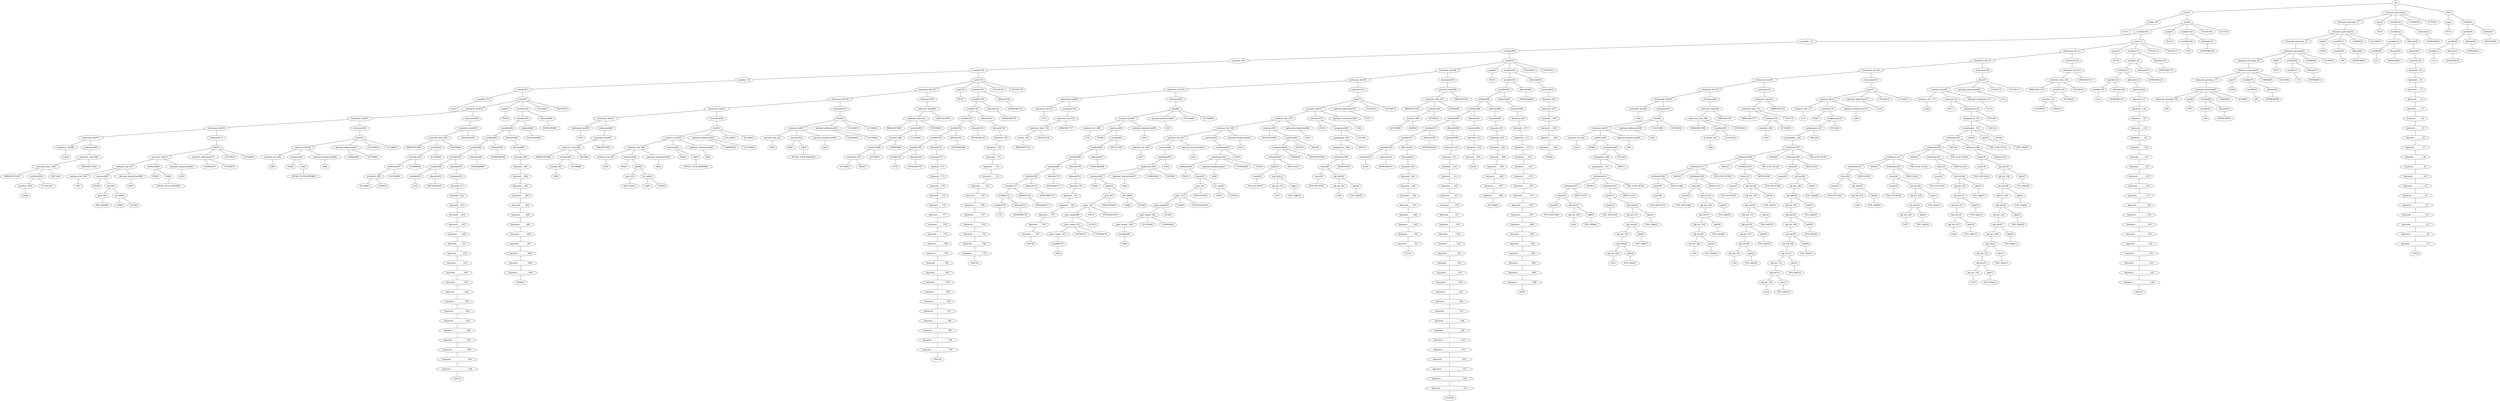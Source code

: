 strict graph {
	S0 -- actlist1
	S0 -- dramatis_personae2
	S0 -- title3

	title3 -- peq4
	title3 -- wordlist5

	wordlist5 -- wordlist6
	wordlist5 -- allwords7

	allwords7 -- ANYWORD8


	wordlist6 -- wordlist9
	wordlist6 -- allwords10

	allwords10 -- ANYWORD11


	wordlist9 -- wordlist12
	wordlist9 -- allwords13

	allwords13 -- ANYWORD14


	wordlist12 -- λ15

	peq4 -- PE16


	dramatis_personae2 -- dramatis_personae_17
	dramatis_personae2 -- peq18
	dramatis_personae2 -- wordlist19
	dramatis_personae2 -- COMMA20
	dramatis_personae2 -- ACTOR21



	wordlist19 -- wordlist22
	wordlist19 -- allwords23

	allwords23 -- ANYWORD24


	wordlist22 -- wordlist25
	wordlist22 -- allwords26

	allwords26 -- keyword27

	keyword27 -- keyword_28

	keyword_28 -- keyword__29

	keyword__29 -- keyword___30

	keyword___30 -- keyword____31

	keyword____31 -- keyword_____32

	keyword_____32 -- keyword______33

	keyword______33 -- keyword_______34

	keyword_______34 -- keyword________35

	keyword________35 -- keyword_________36

	keyword_________36 -- keyword__________37

	keyword__________37 -- keyword___________38

	keyword___________38 -- keyword____________39

	keyword____________39 -- keyword_____________40

	keyword_____________40 -- keyword______________41

	keyword______________41 -- keyword_______________42

	keyword_______________42 -- keyword________________43

	keyword________________43 -- keyword_________________44

	keyword_________________44 -- keyword__________________45

	keyword__________________45 -- keyword___________________46

	keyword___________________46 -- keyword____________________47

	keyword____________________47 -- THE48


	wordlist25 -- wordlist49
	wordlist25 -- allwords50

	allwords50 -- ANYWORD51


	wordlist49 -- λ52

	peq18 -- PE53


	dramatis_personae_17 -- dramatis_personae54

	dramatis_personae54 -- dramatis_personae_55
	dramatis_personae54 -- peq56
	dramatis_personae54 -- wordlist57
	dramatis_personae54 -- COMMA58
	dramatis_personae54 -- ACTOR59



	wordlist57 -- wordlist60
	wordlist57 -- allwords61

	allwords61 -- ANYWORD62


	wordlist60 -- λ63

	peq56 -- PE64


	dramatis_personae_55 -- dramatis_personae65

	dramatis_personae65 -- dramatis_personae_66
	dramatis_personae65 -- peq67
	dramatis_personae65 -- wordlist68
	dramatis_personae65 -- COMMA69
	dramatis_personae65 -- ACTOR70



	wordlist68 -- wordlist71
	wordlist68 -- allwords72

	allwords72 -- ANYWORD73


	wordlist71 -- λ74

	peq67 -- PE75


	dramatis_personae_66 -- dramatis_personae76

	dramatis_personae76 -- dramatis_personae_77
	dramatis_personae76 -- peq78
	dramatis_personae76 -- wordlist79
	dramatis_personae76 -- COMMA80
	dramatis_personae76 -- ACTOR81



	wordlist79 -- wordlist82
	wordlist79 -- allwords83

	allwords83 -- ANYWORD84


	wordlist82 -- λ85

	peq78 -- PE86


	dramatis_personae_77 -- dramatis_personae87

	dramatis_personae87 -- dramatis_personae_88
	dramatis_personae87 -- peq89
	dramatis_personae87 -- wordlist90
	dramatis_personae87 -- COMMA91
	dramatis_personae87 -- ACTOR92



	wordlist90 -- wordlist93
	wordlist90 -- allwords94

	allwords94 -- ANYWORD95


	wordlist93 -- λ96

	peq89 -- PE97


	dramatis_personae_88 -- λ98

	actlist1 -- actlist_99
	actlist1 -- act100

	act100 -- scenelist101
	act100 -- peq102
	act100 -- wordlist103
	act100 -- COLON104
	act100 -- ACT105



	wordlist103 -- wordlist106
	wordlist103 -- allwords107

	allwords107 -- ANYWORD108


	wordlist106 -- λ109

	peq102 -- PE110


	scenelist101 -- scenelist_111
	scenelist101 -- scene112

	scene112 -- statement_list113
	scene112 -- peq114
	scene112 -- wordlist115
	scene112 -- COLON116
	scene112 -- SCENE117



	wordlist115 -- wordlist118
	wordlist115 -- allwords119

	allwords119 -- ANYWORD120


	wordlist118 -- wordlist121
	wordlist118 -- allwords122

	allwords122 -- ANYWORD123


	wordlist121 -- wordlist124
	wordlist121 -- allwords125

	allwords125 -- keyword126

	keyword126 -- keyword_127

	keyword_127 -- keyword__128

	keyword__128 -- keyword___129

	keyword___129 -- keyword____130

	keyword____130 -- keyword_____131

	keyword_____131 -- keyword______132

	keyword______132 -- keyword_______133

	keyword_______133 -- keyword________134

	keyword________134 -- keyword_________135

	keyword_________135 -- keyword__________136

	keyword__________136 -- keyword___________137

	keyword___________137 -- keyword____________138

	keyword____________138 -- keyword_____________139

	keyword_____________139 -- keyword______________140

	keyword______________140 -- keyword_______________141

	keyword_______________141 -- keyword________________142

	keyword________________142 -- keyword_________________143

	keyword_________________143 -- keyword__________________144

	keyword__________________144 -- keyword___________________145

	keyword___________________145 -- keyword____________________146

	keyword____________________146 -- THE147


	wordlist124 -- wordlist148
	wordlist124 -- allwords149

	allwords149 -- ANYWORD150


	wordlist148 -- λ151

	peq114 -- PE152


	statement_list113 -- statement_list153
	statement_list113 -- statement154

	statement154 -- enterexit_stmt155

	enterexit_stmt155 -- enterexit_stmt_156
	enterexit_stmt155 -- LBRACKET157


	enterexit_stmt_156 -- RBRACKET158
	enterexit_stmt_156 -- actorlist159
	enterexit_stmt_156 -- ENTER160


	actorlist159 -- actorlist_161
	actorlist159 -- ACTOR162


	actorlist_161 -- ACTOR163
	actorlist_161 -- AND164




	statement_list153 -- statement_list165
	statement_list153 -- statement166

	statement166 -- line167

	line167 -- sentence_list168
	line167 -- optional_addressee169
	line167 -- COLON170
	line167 -- ACTOR171



	optional_addressee169 -- λ172

	sentence_list168 -- sentence_list_173
	sentence_list168 -- sentence174
	sentence_list168 -- optional_interjection175

	optional_interjection175 -- λ176

	sentence174 -- PE177
	sentence174 -- assignment178

	assignment178 -- assignment_179
	assignment178 -- YOU180


	assignment_179 -- assignment__181
	assignment_179 -- ARE182


	assignment__181 -- arithmetic183
	assignment__181 -- AS184
	assignment__181 -- adj185
	assignment__181 -- AS186


	adj185 -- POS_ADJ187



	arithmetic183 -- arithmetic188
	arithmetic183 -- AND189
	arithmetic183 -- arithmetic190
	arithmetic183 -- THE_SUM_OF191


	arithmetic190 -- value192
	arithmetic190 -- ARTICLE193


	value192 -- noun194
	value192 -- adj_list195

	adj_list195 -- adj_list_196
	adj_list195 -- adj197

	adj197 -- POS_ADJ198


	adj_list_196 -- adj_list199

	adj_list199 -- adj_list_200
	adj_list199 -- adj201

	adj201 -- POS_ADJ202


	adj_list_200 -- adj_list203

	adj_list203 -- adj_list_204
	adj_list203 -- adj205

	adj205 -- POS_ADJ206


	adj_list_204 -- adj_list207

	adj_list207 -- adj_list_208
	adj_list207 -- adj209

	adj209 -- POS_ADJ210


	adj_list_208 -- adj_list211

	adj_list211 -- adj_list_212
	adj_list211 -- adj213

	adj213 -- POS_ADJ214


	adj_list_212 -- adj_list215

	adj_list215 -- adj_list_216
	adj_list215 -- adj217

	adj217 -- POS_ADJ218


	adj_list_216 -- λ219

	noun194 -- POS_NOUN220



	arithmetic188 -- arithmetic221
	arithmetic188 -- AND222
	arithmetic188 -- arithmetic223
	arithmetic188 -- THE_SUM_OF224


	arithmetic223 -- value225
	arithmetic223 -- ARTICLE226


	value225 -- noun227
	value225 -- adj_list228

	adj_list228 -- adj_list_229
	adj_list228 -- adj230

	adj230 -- POS_ADJ231


	adj_list_229 -- adj_list232

	adj_list232 -- adj_list_233
	adj_list232 -- adj234

	adj234 -- POS_ADJ235


	adj_list_233 -- adj_list236

	adj_list236 -- adj_list_237
	adj_list236 -- adj238

	adj238 -- POS_ADJ239


	adj_list_237 -- λ240

	noun227 -- POS_NOUN241



	arithmetic221 -- arithmetic242
	arithmetic221 -- AND243
	arithmetic221 -- arithmetic244
	arithmetic221 -- THE_SUM_OF245


	arithmetic244 -- value246
	arithmetic244 -- ARTICLE247


	value246 -- noun248
	value246 -- adj_list249

	adj_list249 -- adj_list_250
	adj_list249 -- adj251

	adj251 -- POS_ADJ252


	adj_list_250 -- adj_list253

	adj_list253 -- adj_list_254
	adj_list253 -- adj255

	adj255 -- POS_ADJ256


	adj_list_254 -- λ257

	noun248 -- POS_NOUN258



	arithmetic242 -- value259
	arithmetic242 -- ARTICLE260


	value259 -- noun261
	value259 -- adj_list262

	adj_list262 -- adj_list_263
	adj_list262 -- adj264

	adj264 -- POS_ADJ265


	adj_list_263 -- λ266

	noun261 -- POS_NOUN267



	sentence_list_173 -- λ268

	statement_list165 -- statement_list269
	statement_list165 -- statement270

	statement270 -- line271

	line271 -- sentence_list272
	line271 -- optional_addressee273
	line271 -- COLON274
	line271 -- ACTOR275



	optional_addressee273 -- λ276

	sentence_list272 -- sentence_list_277
	sentence_list272 -- sentence278
	sentence_list272 -- optional_interjection279

	optional_interjection279 -- λ280

	sentence278 -- PE281
	sentence278 -- assignment282

	assignment282 -- assignment_283
	assignment282 -- YOU284


	assignment_283 -- assignment__285
	assignment_283 -- ARE286


	assignment__285 -- arithmetic287

	arithmetic287 -- arithmetic288
	arithmetic287 -- AND289
	arithmetic287 -- arithmetic290
	arithmetic287 -- THE_SUM_OF291


	arithmetic290 -- value292
	arithmetic290 -- ARTICLE293


	value292 -- noun294
	value292 -- adj_list295

	adj_list295 -- adj_list_296
	adj_list295 -- adj297

	adj297 -- POS_ADJ298


	adj_list_296 -- adj_list299

	adj_list299 -- adj_list_300
	adj_list299 -- adj301

	adj301 -- POS_ADJ302


	adj_list_300 -- adj_list303

	adj_list303 -- adj_list_304
	adj_list303 -- adj305

	adj305 -- POS_ADJ306


	adj_list_304 -- adj_list307

	adj_list307 -- adj_list_308
	adj_list307 -- adj309

	adj309 -- POS_ADJ310


	adj_list_308 -- adj_list311

	adj_list311 -- adj_list_312
	adj_list311 -- adj313

	adj313 -- POS_ADJ314


	adj_list_312 -- adj_list315

	adj_list315 -- adj_list_316
	adj_list315 -- adj317

	adj317 -- POS_ADJ318


	adj_list_316 -- λ319

	noun294 -- POS_NOUN320



	arithmetic288 -- arithmetic321
	arithmetic288 -- AND322
	arithmetic288 -- arithmetic323
	arithmetic288 -- THE_SUM_OF324


	arithmetic323 -- value325
	arithmetic323 -- ARTICLE326


	value325 -- noun327
	value325 -- adj_list328

	adj_list328 -- adj_list_329
	adj_list328 -- adj330

	adj330 -- POS_ADJ331


	adj_list_329 -- adj_list332

	adj_list332 -- adj_list_333
	adj_list332 -- adj334

	adj334 -- POS_ADJ335


	adj_list_333 -- adj_list336

	adj_list336 -- adj_list_337
	adj_list336 -- adj338

	adj338 -- POS_ADJ339


	adj_list_337 -- adj_list340

	adj_list340 -- adj_list_341
	adj_list340 -- adj342

	adj342 -- POS_ADJ343


	adj_list_341 -- λ344

	noun327 -- POS_NOUN345



	arithmetic321 -- arithmetic346
	arithmetic321 -- AND347
	arithmetic321 -- arithmetic348
	arithmetic321 -- THE_SUM_OF349


	arithmetic348 -- value350
	arithmetic348 -- ARTICLE351


	value350 -- noun352
	value350 -- adj_list353

	adj_list353 -- adj_list_354
	adj_list353 -- adj355

	adj355 -- POS_ADJ356


	adj_list_354 -- adj_list357

	adj_list357 -- adj_list_358
	adj_list357 -- adj359

	adj359 -- POS_ADJ360


	adj_list_358 -- adj_list361

	adj_list361 -- adj_list_362
	adj_list361 -- adj363

	adj363 -- POS_ADJ364


	adj_list_362 -- λ365

	noun352 -- POS_NOUN366



	arithmetic346 -- value367
	arithmetic346 -- ARTICLE368


	value367 -- noun369

	noun369 -- POS_NOUN370



	sentence_list_277 -- λ371

	statement_list269 -- statement_list372
	statement_list269 -- statement373

	statement373 -- enterexit_stmt374

	enterexit_stmt374 -- enterexit_stmt_375
	enterexit_stmt374 -- LBRACKET376


	enterexit_stmt_375 -- RBRACKET377
	enterexit_stmt_375 -- actorlist378
	enterexit_stmt_375 -- EXIT379


	actorlist378 -- actorlist_380
	actorlist378 -- ACTOR381


	actorlist_380 -- λ382


	statement_list372 -- statement_list383
	statement_list372 -- statement384

	statement384 -- enterexit_stmt385

	enterexit_stmt385 -- enterexit_stmt_386
	enterexit_stmt385 -- LBRACKET387


	enterexit_stmt_386 -- RBRACKET388
	enterexit_stmt_386 -- actorlist389
	enterexit_stmt_386 -- ENTER390


	actorlist389 -- actorlist_391
	actorlist389 -- ACTOR392


	actorlist_391 -- λ393


	statement_list383 -- statement_list394
	statement_list383 -- statement395

	statement395 -- line396

	line396 -- sentence_list397
	line396 -- optional_addressee398
	line396 -- COLON399
	line396 -- ACTOR400



	optional_addressee398 -- λ401

	sentence_list397 -- sentence_list_402
	sentence_list397 -- sentence403
	sentence_list397 -- optional_interjection404

	optional_interjection404 -- λ405

	sentence403 -- PE406
	sentence403 -- assignment407

	assignment407 -- assignment_408
	assignment407 -- YOU409


	assignment_408 -- assignment__410
	assignment_408 -- ARE411


	assignment__410 -- arithmetic412

	arithmetic412 -- arithmetic413
	arithmetic412 -- AND414
	arithmetic412 -- arithmetic415
	arithmetic412 -- THE_SUM_OF416


	arithmetic415 -- value417
	arithmetic415 -- ARTICLE418


	value417 -- noun419
	value417 -- adj_list420

	adj_list420 -- adj_list_421
	adj_list420 -- adj422

	adj422 -- POS_ADJ423


	adj_list_421 -- adj_list424

	adj_list424 -- adj_list_425
	adj_list424 -- adj426

	adj426 -- POS_ADJ427


	adj_list_425 -- adj_list428

	adj_list428 -- adj_list_429
	adj_list428 -- adj430

	adj430 -- POS_ADJ431


	adj_list_429 -- λ432

	noun419 -- POS_NOUN433



	arithmetic413 -- value434
	arithmetic413 -- ARTICLE435


	value434 -- noun436
	value434 -- adj_list437

	adj_list437 -- adj_list_438
	adj_list437 -- adj439

	adj439 -- POS_ADJ440


	adj_list_438 -- λ441

	noun436 -- POS_NOUN442



	sentence_list_402 -- λ443

	statement_list394 -- λ444

	scenelist_111 -- scenelist445

	scenelist445 -- scenelist_446
	scenelist445 -- scene447

	scene447 -- statement_list448
	scene447 -- peq449
	scene447 -- wordlist450
	scene447 -- COLON451
	scene447 -- SCENE452



	wordlist450 -- wordlist453
	wordlist450 -- allwords454

	allwords454 -- keyword455

	keyword455 -- keyword_456

	keyword_456 -- keyword__457

	keyword__457 -- keyword___458

	keyword___458 -- keyword____459

	keyword____459 -- keyword_____460

	keyword_____460 -- keyword______461

	keyword______461 -- WE462


	wordlist453 -- wordlist463
	wordlist453 -- allwords464

	allwords464 -- ANYWORD465


	wordlist463 -- wordlist466
	wordlist463 -- allwords467

	allwords467 -- keyword468

	keyword468 -- keyword_469

	keyword_469 -- keyword__470

	keyword__470 -- keyword___471

	keyword___471 -- keyword____472

	keyword____472 -- keyword_____473

	keyword_____473 -- keyword______474

	keyword______474 -- keyword_______475

	keyword_______475 -- keyword________476

	keyword________476 -- keyword_________477

	keyword_________477 -- keyword__________478

	keyword__________478 -- keyword___________479

	keyword___________479 -- keyword____________480

	keyword____________480 -- keyword_____________481

	keyword_____________481 -- keyword______________482

	keyword______________482 -- keyword_______________483

	keyword_______________483 -- keyword________________484

	keyword________________484 -- keyword_________________485

	keyword_________________485 -- keyword__________________486

	keyword__________________486 -- IF487


	wordlist466 -- wordlist488
	wordlist466 -- allwords489

	allwords489 -- keyword490

	keyword490 -- keyword_491

	keyword_491 -- keyword__492

	keyword__492 -- keyword___493

	keyword___493 -- keyword____494

	keyword____494 -- keyword_____495

	keyword_____495 -- keyword______496

	keyword______496 -- keyword_______497

	keyword_______497 -- keyword________498

	keyword________498 -- ACTOR499


	wordlist488 -- wordlist500
	wordlist488 -- allwords501

	allwords501 -- keyword502

	keyword502 -- keyword_503

	keyword_503 -- keyword__504

	keyword__504 -- keyword___505

	keyword___505 -- IS506


	wordlist500 -- wordlist507
	wordlist500 -- allwords508

	allwords508 -- keyword509

	keyword509 -- keyword_510

	keyword_510 -- keyword__511

	keyword__511 -- keyword___512

	keyword___512 -- keyword____513

	keyword____513 -- keyword_____514

	keyword_____514 -- keyword______515

	keyword______515 -- keyword_______516

	keyword_______516 -- keyword________517

	keyword________517 -- keyword_________518

	keyword_________518 -- keyword__________519

	keyword__________519 -- keyword___________520

	keyword___________520 -- keyword____________521

	keyword____________521 -- keyword_____________522

	keyword_____________522 -- keyword______________523

	keyword______________523 -- keyword_______________524

	keyword_______________524 -- keyword________________525

	keyword________________525 -- keyword_________________526

	keyword_________________526 -- keyword__________________527

	keyword__________________527 -- keyword___________________528

	keyword___________________528 -- keyword____________________529

	keyword____________________529 -- keyword_____________________530

	keyword_____________________530 -- keyword______________________531

	keyword______________________531 -- keyword_______________________532

	keyword_______________________532 -- keyword________________________533

	keyword________________________533 -- keyword_________________________534

	keyword_________________________534 -- keyword__________________________535

	keyword__________________________535 -- NOT536


	wordlist507 -- wordlist537
	wordlist507 -- allwords538

	allwords538 -- ANYWORD539


	wordlist537 -- wordlist540
	wordlist537 -- allwords541

	allwords541 -- keyword542

	keyword542 -- keyword_543

	keyword_543 -- keyword__544

	keyword__544 -- keyword___545

	keyword___545 -- keyword____546

	keyword____546 -- keyword_____547

	keyword_____547 -- keyword______548

	keyword______548 -- keyword_______549

	keyword_______549 -- keyword________550

	keyword________550 -- keyword_________551

	keyword_________551 -- TO552


	wordlist540 -- wordlist553
	wordlist540 -- allwords554

	allwords554 -- ANYWORD555


	wordlist553 -- λ556

	peq449 -- PE557


	statement_list448 -- statement_list558
	statement_list448 -- statement559

	statement559 -- enterexit_stmt560

	enterexit_stmt560 -- enterexit_stmt_561
	enterexit_stmt560 -- LBRACKET562


	enterexit_stmt_561 -- RBRACKET563
	enterexit_stmt_561 -- actorlist564
	enterexit_stmt_561 -- ENTER565


	actorlist564 -- actorlist_566
	actorlist564 -- ACTOR567


	actorlist_566 -- ACTOR568
	actorlist_566 -- AND569




	statement_list558 -- statement_list570
	statement_list558 -- statement571

	statement571 -- line572

	line572 -- sentence_list573
	line572 -- optional_addressee574
	line572 -- COLON575
	line572 -- ACTOR576



	optional_addressee574 -- λ577

	sentence_list573 -- sentence_list_578
	sentence_list573 -- sentence579
	sentence_list573 -- optional_interjection580

	optional_interjection580 -- λ581

	sentence579 -- PE582
	sentence579 -- assignment583

	assignment583 -- assignment_584
	assignment583 -- YOU585


	assignment_584 -- assignment__586
	assignment_584 -- ARE587


	assignment__586 -- arithmetic588

	arithmetic588 -- value589
	arithmetic588 -- ARTICLE590


	value589 -- noun591
	value589 -- adj_list592

	adj_list592 -- adj_list_593
	adj_list592 -- adj594

	adj594 -- POS_ADJ595


	adj_list_593 -- λ596

	noun591 -- POS_NOUN597



	sentence_list_578 -- sentence_list_598
	sentence_list_578 -- sentence599
	sentence_list_578 -- optional_interjection600

	optional_interjection600 -- λ601

	sentence599 -- QUESTION602
	sentence599 -- question603

	question603 -- comparison604
	question603 -- YOU605
	question603 -- ARE606



	comparison604 -- arithmetic607
	comparison604 -- FROM608
	comparison604 -- DIFFERENT609



	arithmetic607 -- value610
	arithmetic607 -- ARTICLE611


	value610 -- noun612
	value610 -- adj_list613

	adj_list613 -- adj_list_614
	adj_list613 -- adj615

	adj615 -- POS_ADJ616


	adj_list_614 -- λ617

	noun612 -- POS_NOUN618



	sentence_list_598 -- sentence_list_619
	sentence_list_598 -- sentence620
	sentence_list_598 -- optional_interjection621

	optional_interjection621 -- λ622

	sentence620 -- conditional623

	conditional623 -- conditional_624
	conditional623 -- IF625


	conditional_624 -- sentence626
	conditional_624 -- optional_interjection627
	conditional_624 -- COMMA628
	conditional_624 -- SO629



	optional_interjection627 -- λ630

	sentence626 -- PE631
	sentence626 -- goto632

	goto632 -- goto_633
	goto632 -- let_us634

	let_us634 -- US635
	let_us634 -- LET636



	goto_633 -- goto__637
	goto_633 -- PROCEED638


	goto__637 -- goto_target639
	goto__637 -- TO640
	goto__637 -- POSTHASTE641



	goto_target639 -- goto_target_642
	goto_target639 -- ACT643


	goto_target_642 -- goto_target__644
	goto_target_642 -- SCENE645
	goto_target_642 -- COMMA646



	goto_target__644 -- wordlist647

	wordlist647 -- λ648


	sentence_list_619 -- sentence_list_649
	sentence_list_619 -- sentence650
	sentence_list_619 -- optional_interjection651

	optional_interjection651 -- λ652

	sentence650 -- conditional653

	conditional653 -- conditional_654
	conditional653 -- IF655


	conditional_654 -- sentence656
	conditional_654 -- optional_interjection657
	conditional_654 -- COMMA658
	conditional_654 -- NOT659



	optional_interjection657 -- λ660

	sentence656 -- PE661
	sentence656 -- goto662

	goto662 -- goto_663
	goto662 -- let_us664

	let_us664 -- US665
	let_us664 -- LET666



	goto_663 -- goto__667
	goto_663 -- PROCEED668


	goto__667 -- goto_target669
	goto__667 -- TO670
	goto__667 -- POSTHASTE671



	goto_target669 -- goto_target_672
	goto_target669 -- ACT673


	goto_target_672 -- goto_target__674
	goto_target_672 -- SCENE675
	goto_target_672 -- COMMA676



	goto_target__674 -- wordlist677

	wordlist677 -- λ678


	sentence_list_649 -- λ679

	statement_list570 -- statement_list680
	statement_list570 -- statement681

	statement681 -- line682

	line682 -- sentence_list683
	line682 -- optional_addressee684
	line682 -- COLON685
	line682 -- ACTOR686



	optional_addressee684 -- λ687

	sentence_list683 -- sentence_list_688
	sentence_list683 -- sentence689
	sentence_list683 -- optional_interjection690

	optional_interjection690 -- λ691

	sentence689 -- PE692
	sentence689 -- stackop693

	stackop693 -- wordlist694
	stackop693 -- RECALL695


	wordlist694 -- wordlist696
	wordlist694 -- allwords697

	allwords697 -- ANYWORD698


	wordlist696 -- wordlist699
	wordlist696 -- allwords700

	allwords700 -- keyword701

	keyword701 -- keyword_702

	keyword_702 -- keyword__703

	keyword__703 -- keyword___704

	keyword___704 -- keyword____705

	keyword____705 -- keyword_____706

	keyword_____706 -- keyword______707

	keyword______707 -- WE708


	wordlist699 -- wordlist709
	wordlist699 -- allwords710

	allwords710 -- ANYWORD711


	wordlist709 -- wordlist712
	wordlist709 -- allwords713

	allwords713 -- ANYWORD714


	wordlist712 -- wordlist715
	wordlist712 -- allwords716

	allwords716 -- ANYWORD717


	wordlist715 -- wordlist718
	wordlist715 -- allwords719

	allwords719 -- ANYWORD720


	wordlist718 -- λ721


	sentence_list_688 -- λ722

	statement_list680 -- statement_list723
	statement_list680 -- statement724

	statement724 -- enterexit_stmt725

	enterexit_stmt725 -- enterexit_stmt_726
	enterexit_stmt725 -- LBRACKET727


	enterexit_stmt_726 -- exeunt_728
	enterexit_stmt_726 -- EXEUNT729


	exeunt_728 -- RBRACKET730


	statement_list723 -- λ731

	scenelist_446 -- scenelist732

	scenelist732 -- scenelist_733
	scenelist732 -- scene734

	scene734 -- statement_list735
	scene734 -- peq736
	scene734 -- wordlist737
	scene734 -- COLON738
	scene734 -- SCENE739



	wordlist737 -- wordlist740
	wordlist737 -- allwords741

	allwords741 -- ANYWORD742


	wordlist740 -- wordlist743
	wordlist740 -- allwords744

	allwords744 -- ANYWORD745


	wordlist743 -- wordlist746
	wordlist743 -- allwords747

	allwords747 -- keyword748

	keyword748 -- keyword_749

	keyword_749 -- keyword__750

	keyword__750 -- keyword___751

	keyword___751 -- keyword____752

	keyword____752 -- keyword_____753

	keyword_____753 -- keyword______754

	keyword______754 -- keyword_______755

	keyword_______755 -- keyword________756

	keyword________756 -- keyword_________757

	keyword_________757 -- keyword__________758

	keyword__________758 -- keyword___________759

	keyword___________759 -- keyword____________760

	keyword____________760 -- keyword_____________761

	keyword_____________761 -- AND762


	wordlist746 -- wordlist763
	wordlist746 -- allwords764

	allwords764 -- ANYWORD765


	wordlist763 -- wordlist766
	wordlist763 -- allwords767

	allwords767 -- ANYWORD768


	wordlist766 -- wordlist769
	wordlist766 -- allwords770

	allwords770 -- keyword771

	keyword771 -- keyword_772

	keyword_772 -- keyword__773

	keyword__773 -- keyword___774

	keyword___774 -- keyword____775

	keyword____775 -- keyword_____776

	keyword_____776 -- keyword______777

	keyword______777 -- keyword_______778

	keyword_______778 -- keyword________779

	keyword________779 -- keyword_________780

	keyword_________780 -- keyword__________781

	keyword__________781 -- keyword___________782

	keyword___________782 -- keyword____________783

	keyword____________783 -- keyword_____________784

	keyword_____________784 -- keyword______________785

	keyword______________785 -- keyword_______________786

	keyword_______________786 -- keyword________________787

	keyword________________787 -- keyword_________________788

	keyword_________________788 -- keyword__________________789

	keyword__________________789 -- keyword___________________790

	keyword___________________790 -- keyword____________________791

	keyword____________________791 -- THE792


	wordlist769 -- wordlist793
	wordlist769 -- allwords794

	allwords794 -- ANYWORD795


	wordlist793 -- λ796

	peq736 -- PE797


	statement_list735 -- statement_list798
	statement_list735 -- statement799

	statement799 -- enterexit_stmt800

	enterexit_stmt800 -- enterexit_stmt_801
	enterexit_stmt800 -- LBRACKET802


	enterexit_stmt_801 -- RBRACKET803
	enterexit_stmt_801 -- actorlist804
	enterexit_stmt_801 -- ENTER805


	actorlist804 -- actorlist_806
	actorlist804 -- ACTOR807


	actorlist_806 -- actorlist2808
	actorlist_806 -- COMMA809


	actorlist2808 -- actorlist2_810
	actorlist2808 -- ACTOR811


	actorlist2_810 -- ACTOR812
	actorlist2_810 -- AND813




	statement_list798 -- statement_list814
	statement_list798 -- statement815

	statement815 -- line816

	line816 -- sentence_list817
	line816 -- optional_addressee818
	line816 -- COLON819
	line816 -- ACTOR820



	optional_addressee818 -- COMMA821
	optional_addressee818 -- ACTOR822



	sentence_list817 -- sentence_list_823
	sentence_list817 -- sentence824
	sentence_list817 -- optional_interjection825

	optional_interjection825 -- λ826

	sentence824 -- PE827
	sentence824 -- io828

	io828 -- SPEAK_YOUR_MIND829



	sentence_list_823 -- λ830

	statement_list814 -- statement_list831
	statement_list814 -- statement832

	statement832 -- line833

	line833 -- sentence_list834
	line833 -- optional_addressee835
	line833 -- COLON836
	line833 -- ACTOR837



	optional_addressee835 -- COMMA838
	optional_addressee835 -- ACTOR839



	sentence_list834 -- sentence_list_840
	sentence_list834 -- sentence841
	sentence_list834 -- optional_interjection842

	optional_interjection842 -- λ843

	sentence841 -- PE844
	sentence841 -- io845

	io845 -- SPEAK_YOUR_MIND846



	sentence_list_840 -- sentence_list_847
	sentence_list_840 -- sentence848
	sentence_list_840 -- optional_interjection849

	optional_interjection849 -- λ850

	sentence848 -- PE851
	sentence848 -- goto852

	goto852 -- goto_853
	goto852 -- let_us854

	let_us854 -- US855
	let_us854 -- LET856



	goto_853 -- RETURN857



	sentence_list_847 -- λ858

	statement_list831 -- statement_list859
	statement_list831 -- statement860

	statement860 -- enterexit_stmt861

	enterexit_stmt861 -- enterexit_stmt_862
	enterexit_stmt861 -- LBRACKET863


	enterexit_stmt_862 -- RBRACKET864
	enterexit_stmt_862 -- actorlist865
	enterexit_stmt_862 -- EXIT866


	actorlist865 -- actorlist_867
	actorlist865 -- ACTOR868


	actorlist_867 -- λ869


	statement_list859 -- λ870

	scenelist_733 -- scenelist871

	scenelist871 -- scenelist_872
	scenelist871 -- scene873

	scene873 -- statement_list874
	scene873 -- peq875
	scene873 -- wordlist876
	scene873 -- COLON877
	scene873 -- SCENE878



	wordlist876 -- wordlist879
	wordlist876 -- allwords880

	allwords880 -- ANYWORD881


	wordlist879 -- wordlist882
	wordlist879 -- allwords883

	allwords883 -- ANYWORD884


	wordlist882 -- wordlist885
	wordlist882 -- allwords886

	allwords886 -- keyword887

	keyword887 -- keyword_888

	keyword_888 -- keyword__889

	keyword__889 -- keyword___890

	keyword___890 -- keyword____891

	keyword____891 -- keyword_____892

	keyword_____892 -- keyword______893

	keyword______893 -- keyword_______894

	keyword_______894 -- keyword________895

	keyword________895 -- keyword_________896

	keyword_________896 -- keyword__________897

	keyword__________897 -- keyword___________898

	keyword___________898 -- keyword____________899

	keyword____________899 -- keyword_____________900

	keyword_____________900 -- AND901


	wordlist885 -- wordlist902
	wordlist885 -- allwords903

	allwords903 -- ANYWORD904


	wordlist902 -- wordlist905
	wordlist902 -- allwords906

	allwords906 -- ANYWORD907


	wordlist905 -- wordlist908
	wordlist905 -- allwords909

	allwords909 -- keyword910

	keyword910 -- keyword_911

	keyword_911 -- keyword__912

	keyword__912 -- keyword___913

	keyword___913 -- keyword____914

	keyword____914 -- keyword_____915

	keyword_____915 -- keyword______916

	keyword______916 -- keyword_______917

	keyword_______917 -- keyword________918

	keyword________918 -- keyword_________919

	keyword_________919 -- keyword__________920

	keyword__________920 -- keyword___________921

	keyword___________921 -- keyword____________922

	keyword____________922 -- keyword_____________923

	keyword_____________923 -- keyword______________924

	keyword______________924 -- keyword_______________925

	keyword_______________925 -- keyword________________926

	keyword________________926 -- keyword_________________927

	keyword_________________927 -- keyword__________________928

	keyword__________________928 -- keyword___________________929

	keyword___________________929 -- keyword____________________930

	keyword____________________930 -- THE931


	wordlist908 -- wordlist932
	wordlist908 -- allwords933

	allwords933 -- ANYWORD934


	wordlist932 -- λ935

	peq875 -- PE936


	statement_list874 -- statement_list937
	statement_list874 -- statement938

	statement938 -- enterexit_stmt939

	enterexit_stmt939 -- enterexit_stmt_940
	enterexit_stmt939 -- LBRACKET941


	enterexit_stmt_940 -- RBRACKET942
	enterexit_stmt_940 -- actorlist943
	enterexit_stmt_940 -- ENTER944


	actorlist943 -- actorlist_945
	actorlist943 -- ACTOR946


	actorlist_945 -- actorlist2947
	actorlist_945 -- COMMA948


	actorlist2947 -- actorlist2_949
	actorlist2947 -- ACTOR950


	actorlist2_949 -- ACTOR951
	actorlist2_949 -- AND952




	statement_list937 -- statement_list953
	statement_list937 -- statement954

	statement954 -- line955

	line955 -- sentence_list956
	line955 -- optional_addressee957
	line955 -- COLON958
	line955 -- ACTOR959



	optional_addressee957 -- COMMA960
	optional_addressee957 -- ACTOR961



	sentence_list956 -- sentence_list_962
	sentence_list956 -- sentence963
	sentence_list956 -- optional_interjection964

	optional_interjection964 -- λ965

	sentence963 -- PE966
	sentence963 -- io967

	io967 -- SPEAK_YOUR_MIND968



	sentence_list_962 -- λ969

	statement_list953 -- statement_list970
	statement_list953 -- statement971

	statement971 -- line972

	line972 -- sentence_list973
	line972 -- optional_addressee974
	line972 -- COLON975
	line972 -- ACTOR976



	optional_addressee974 -- COMMA977
	optional_addressee974 -- ACTOR978



	sentence_list973 -- sentence_list_979
	sentence_list973 -- sentence980
	sentence_list973 -- optional_interjection981

	optional_interjection981 -- λ982

	sentence980 -- PE983
	sentence980 -- io984

	io984 -- SPEAK_YOUR_MIND985



	sentence_list_979 -- sentence_list_986
	sentence_list_979 -- sentence987
	sentence_list_979 -- optional_interjection988

	optional_interjection988 -- λ989

	sentence987 -- PE990
	sentence987 -- goto991

	goto991 -- goto_992
	goto991 -- let_us993

	let_us993 -- US994
	let_us993 -- LET995



	goto_992 -- RETURN996



	sentence_list_986 -- λ997

	statement_list970 -- statement_list998
	statement_list970 -- statement999

	statement999 -- enterexit_stmt1000

	enterexit_stmt1000 -- enterexit_stmt_1001
	enterexit_stmt1000 -- LBRACKET1002


	enterexit_stmt_1001 -- RBRACKET1003
	enterexit_stmt_1001 -- actorlist1004
	enterexit_stmt_1001 -- EXIT1005


	actorlist1004 -- actorlist_1006
	actorlist1004 -- ACTOR1007


	actorlist_1006 -- λ1008


	statement_list998 -- λ1009

	scenelist_872 -- λ1010

	actlist_99 -- λ1011


}